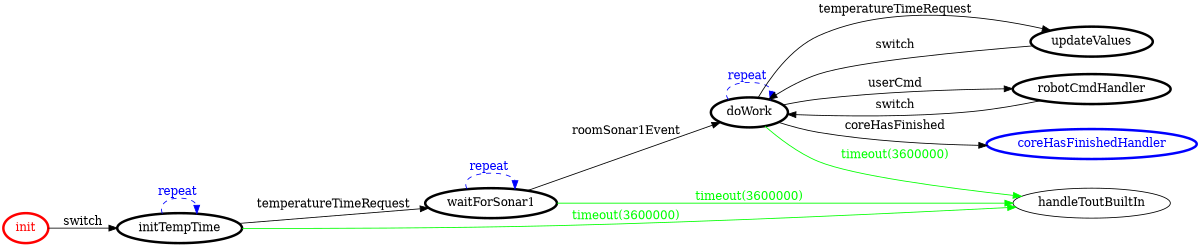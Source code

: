 /*
*
* A GraphViz DOT FSM description 
* Please use a GraphViz visualizer (like http://www.webgraphviz.com)
*  
*/

digraph finite_state_machine {
	rankdir=LR
	size="8,5"
	
	init [ color = red ][ fontcolor = red ][ penwidth = 3 ]
	doWork [ color = black ][ fontcolor = black ][ penwidth = 3 ]
	initTempTime [ color = black ][ fontcolor = black ][ penwidth = 3 ]
	updateValues [ color = black ][ fontcolor = black ][ penwidth = 3 ]
	waitForSonar1 [ color = black ][ fontcolor = black ][ penwidth = 3 ]
	robotCmdHandler [ color = black ][ fontcolor = black ][ penwidth = 3 ]
	coreHasFinishedHandler [ color = blue ][ fontcolor = blue ][ penwidth = 3 ]
	
	initTempTime -> initTempTime [ label = "repeat "][ style = dashed ][ color = blue ][ fontcolor = blue ]
	doWork -> handleToutBuiltIn [ label = "timeout(3600000)" ][ color = green ][ fontcolor = green ]
	updateValues -> doWork [ label = "switch" ][ color = black ][ fontcolor = black ]
	initTempTime -> handleToutBuiltIn [ label = "timeout(3600000)" ][ color = green ][ fontcolor = green ]
	initTempTime -> waitForSonar1 [ label = "temperatureTimeRequest" ][ color = black ][ fontcolor = black ]
	doWork -> updateValues [ label = "temperatureTimeRequest" ][ color = black ][ fontcolor = black ]
	doWork -> coreHasFinishedHandler [ label = "coreHasFinished" ][ color = black ][ fontcolor = black ]
	robotCmdHandler -> doWork [ label = "switch" ][ color = black ][ fontcolor = black ]
	init -> initTempTime [ label = "switch" ][ color = black ][ fontcolor = black ]
	waitForSonar1 -> handleToutBuiltIn [ label = "timeout(3600000)" ][ color = green ][ fontcolor = green ]
	doWork -> doWork [ label = "repeat "][ style = dashed ][ color = blue ][ fontcolor = blue ]
	waitForSonar1 -> waitForSonar1 [ label = "repeat "][ style = dashed ][ color = blue ][ fontcolor = blue ]
	waitForSonar1 -> doWork [ label = "roomSonar1Event" ][ color = black ][ fontcolor = black ]
	doWork -> robotCmdHandler [ label = "userCmd" ][ color = black ][ fontcolor = black ]
}
